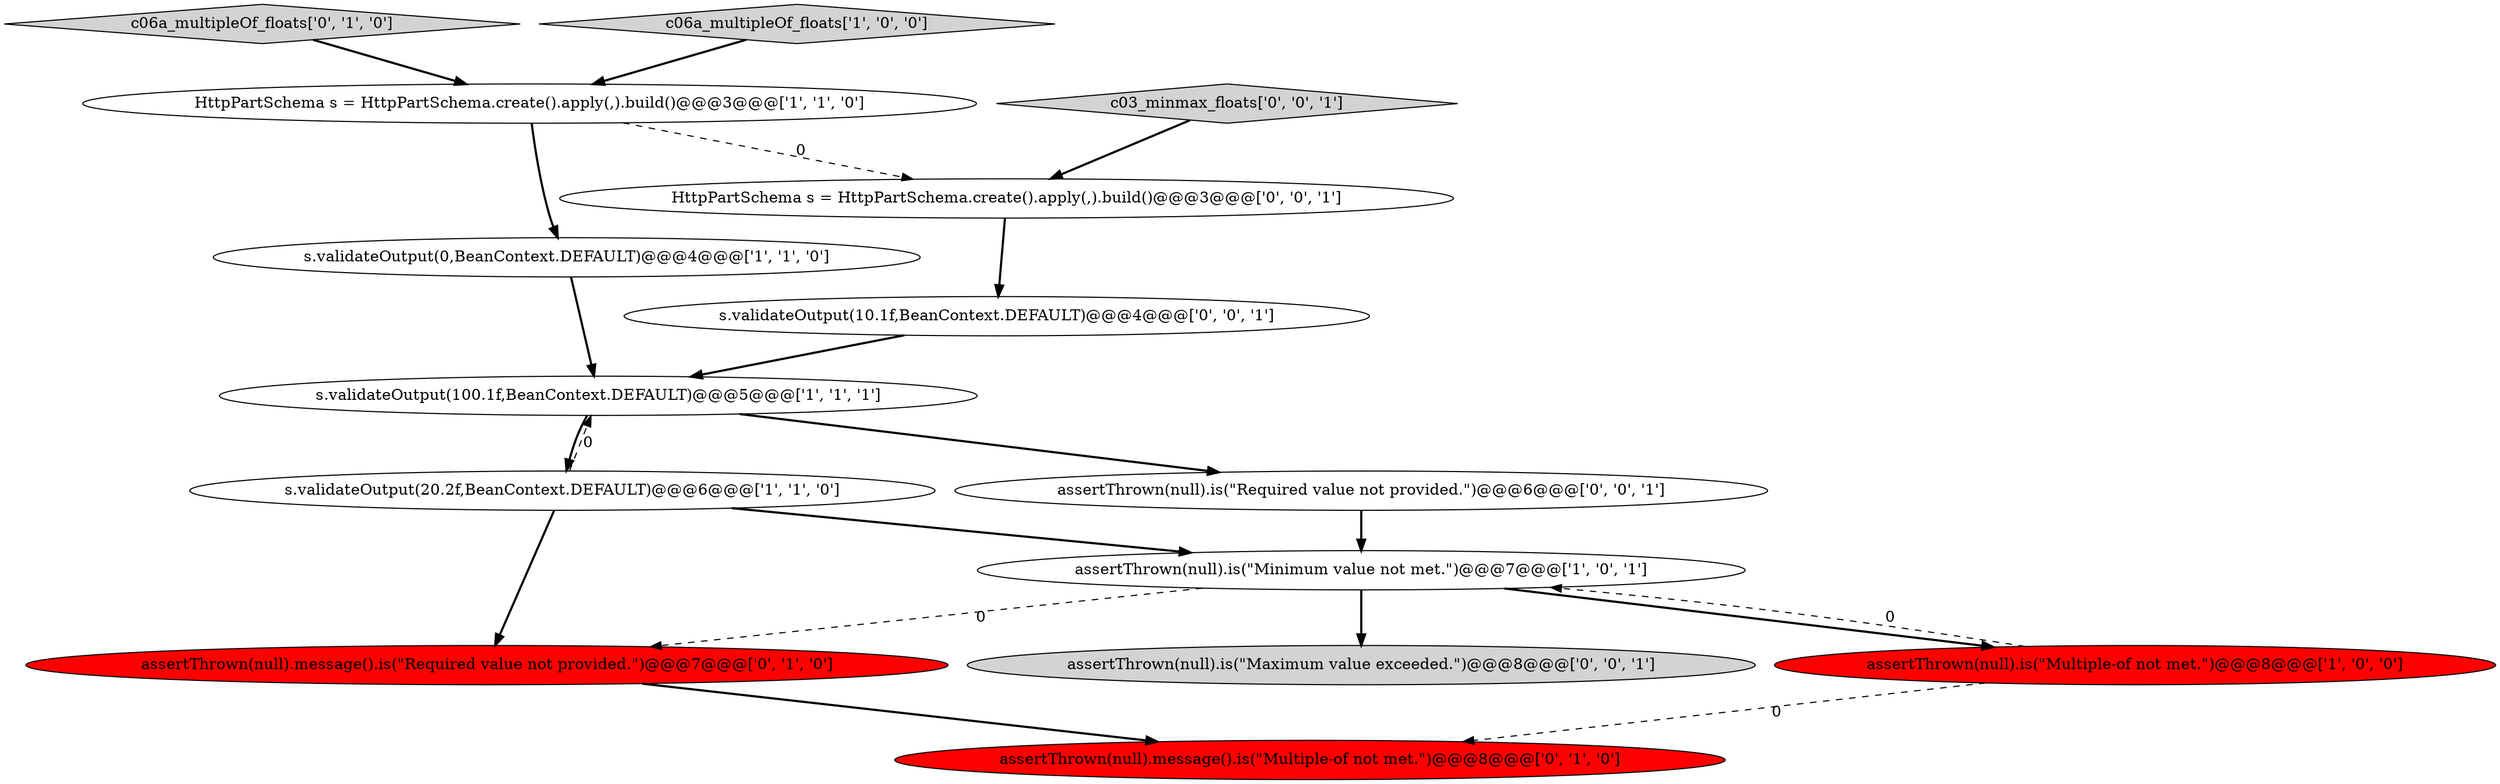 digraph {
8 [style = filled, label = "c06a_multipleOf_floats['0', '1', '0']", fillcolor = lightgray, shape = diamond image = "AAA0AAABBB2BBB"];
4 [style = filled, label = "HttpPartSchema s = HttpPartSchema.create().apply(,).build()@@@3@@@['1', '1', '0']", fillcolor = white, shape = ellipse image = "AAA0AAABBB1BBB"];
5 [style = filled, label = "c06a_multipleOf_floats['1', '0', '0']", fillcolor = lightgray, shape = diamond image = "AAA0AAABBB1BBB"];
1 [style = filled, label = "s.validateOutput(0,BeanContext.DEFAULT)@@@4@@@['1', '1', '0']", fillcolor = white, shape = ellipse image = "AAA0AAABBB1BBB"];
0 [style = filled, label = "s.validateOutput(100.1f,BeanContext.DEFAULT)@@@5@@@['1', '1', '1']", fillcolor = white, shape = ellipse image = "AAA0AAABBB1BBB"];
9 [style = filled, label = "assertThrown(null).message().is(\"Required value not provided.\")@@@7@@@['0', '1', '0']", fillcolor = red, shape = ellipse image = "AAA1AAABBB2BBB"];
3 [style = filled, label = "s.validateOutput(20.2f,BeanContext.DEFAULT)@@@6@@@['1', '1', '0']", fillcolor = white, shape = ellipse image = "AAA0AAABBB1BBB"];
13 [style = filled, label = "s.validateOutput(10.1f,BeanContext.DEFAULT)@@@4@@@['0', '0', '1']", fillcolor = white, shape = ellipse image = "AAA0AAABBB3BBB"];
11 [style = filled, label = "assertThrown(null).is(\"Maximum value exceeded.\")@@@8@@@['0', '0', '1']", fillcolor = lightgray, shape = ellipse image = "AAA0AAABBB3BBB"];
7 [style = filled, label = "assertThrown(null).message().is(\"Multiple-of not met.\")@@@8@@@['0', '1', '0']", fillcolor = red, shape = ellipse image = "AAA1AAABBB2BBB"];
10 [style = filled, label = "assertThrown(null).is(\"Required value not provided.\")@@@6@@@['0', '0', '1']", fillcolor = white, shape = ellipse image = "AAA0AAABBB3BBB"];
2 [style = filled, label = "assertThrown(null).is(\"Minimum value not met.\")@@@7@@@['1', '0', '1']", fillcolor = white, shape = ellipse image = "AAA0AAABBB1BBB"];
14 [style = filled, label = "HttpPartSchema s = HttpPartSchema.create().apply(,).build()@@@3@@@['0', '0', '1']", fillcolor = white, shape = ellipse image = "AAA0AAABBB3BBB"];
6 [style = filled, label = "assertThrown(null).is(\"Multiple-of not met.\")@@@8@@@['1', '0', '0']", fillcolor = red, shape = ellipse image = "AAA1AAABBB1BBB"];
12 [style = filled, label = "c03_minmax_floats['0', '0', '1']", fillcolor = lightgray, shape = diamond image = "AAA0AAABBB3BBB"];
0->3 [style = bold, label=""];
3->9 [style = bold, label=""];
12->14 [style = bold, label=""];
10->2 [style = bold, label=""];
4->1 [style = bold, label=""];
0->10 [style = bold, label=""];
4->14 [style = dashed, label="0"];
1->0 [style = bold, label=""];
8->4 [style = bold, label=""];
14->13 [style = bold, label=""];
3->2 [style = bold, label=""];
3->0 [style = dashed, label="0"];
9->7 [style = bold, label=""];
2->9 [style = dashed, label="0"];
2->6 [style = bold, label=""];
2->11 [style = bold, label=""];
6->7 [style = dashed, label="0"];
5->4 [style = bold, label=""];
13->0 [style = bold, label=""];
6->2 [style = dashed, label="0"];
}
